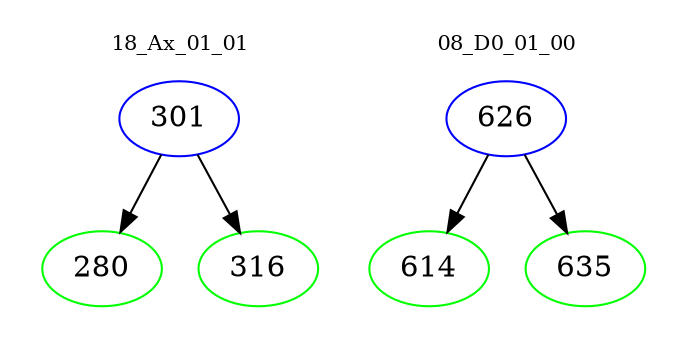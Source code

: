 digraph{
subgraph cluster_0 {
color = white
label = "18_Ax_01_01";
fontsize=10;
T0_301 [label="301", color="blue"]
T0_301 -> T0_280 [color="black"]
T0_280 [label="280", color="green"]
T0_301 -> T0_316 [color="black"]
T0_316 [label="316", color="green"]
}
subgraph cluster_1 {
color = white
label = "08_D0_01_00";
fontsize=10;
T1_626 [label="626", color="blue"]
T1_626 -> T1_614 [color="black"]
T1_614 [label="614", color="green"]
T1_626 -> T1_635 [color="black"]
T1_635 [label="635", color="green"]
}
}

